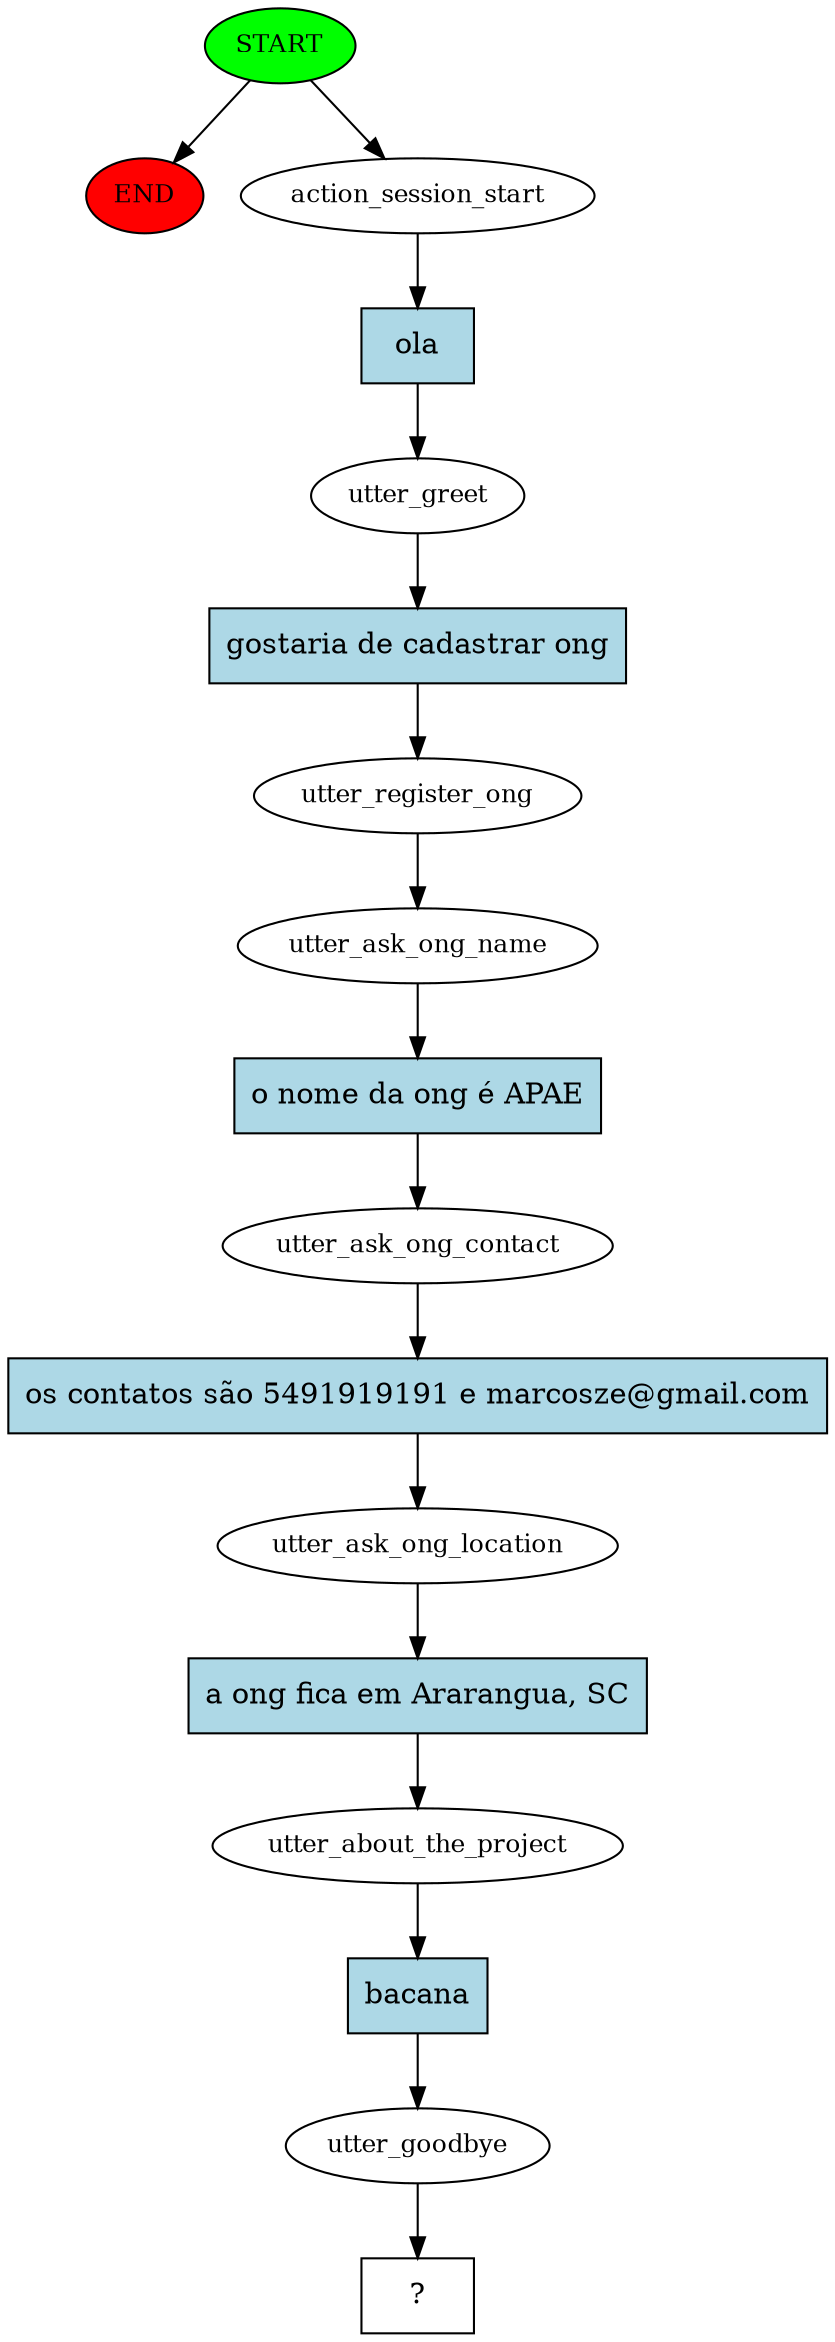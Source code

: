 digraph  {
0 [class="start active", fillcolor=green, fontsize=12, label=START, style=filled];
"-1" [class=end, fillcolor=red, fontsize=12, label=END, style=filled];
1 [class=active, fontsize=12, label=action_session_start];
2 [class=active, fontsize=12, label=utter_greet];
3 [class=active, fontsize=12, label=utter_register_ong];
4 [class=active, fontsize=12, label=utter_ask_ong_name];
5 [class=active, fontsize=12, label=utter_ask_ong_contact];
6 [class=active, fontsize=12, label=utter_ask_ong_location];
7 [class=active, fontsize=12, label=utter_about_the_project];
8 [class=active, fontsize=12, label=utter_goodbye];
9 [class="intent dashed active", label="  ?  ", shape=rect];
10 [class="intent active", fillcolor=lightblue, label=ola, shape=rect, style=filled];
11 [class="intent active", fillcolor=lightblue, label="gostaria de cadastrar ong", shape=rect, style=filled];
12 [class="intent active", fillcolor=lightblue, label="o nome da ong é APAE", shape=rect, style=filled];
13 [class="intent active", fillcolor=lightblue, label="os contatos são 5491919191 e marcosze@gmail.com", shape=rect, style=filled];
14 [class="intent active", fillcolor=lightblue, label="a ong fica em Ararangua, SC", shape=rect, style=filled];
15 [class="intent active", fillcolor=lightblue, label=bacana, shape=rect, style=filled];
0 -> "-1"  [class="", key=NONE, label=""];
0 -> 1  [class=active, key=NONE, label=""];
1 -> 10  [class=active, key=0];
2 -> 11  [class=active, key=0];
3 -> 4  [class=active, key=NONE, label=""];
4 -> 12  [class=active, key=0];
5 -> 13  [class=active, key=0];
6 -> 14  [class=active, key=0];
7 -> 15  [class=active, key=0];
8 -> 9  [class=active, key=NONE, label=""];
10 -> 2  [class=active, key=0];
11 -> 3  [class=active, key=0];
12 -> 5  [class=active, key=0];
13 -> 6  [class=active, key=0];
14 -> 7  [class=active, key=0];
15 -> 8  [class=active, key=0];
}
